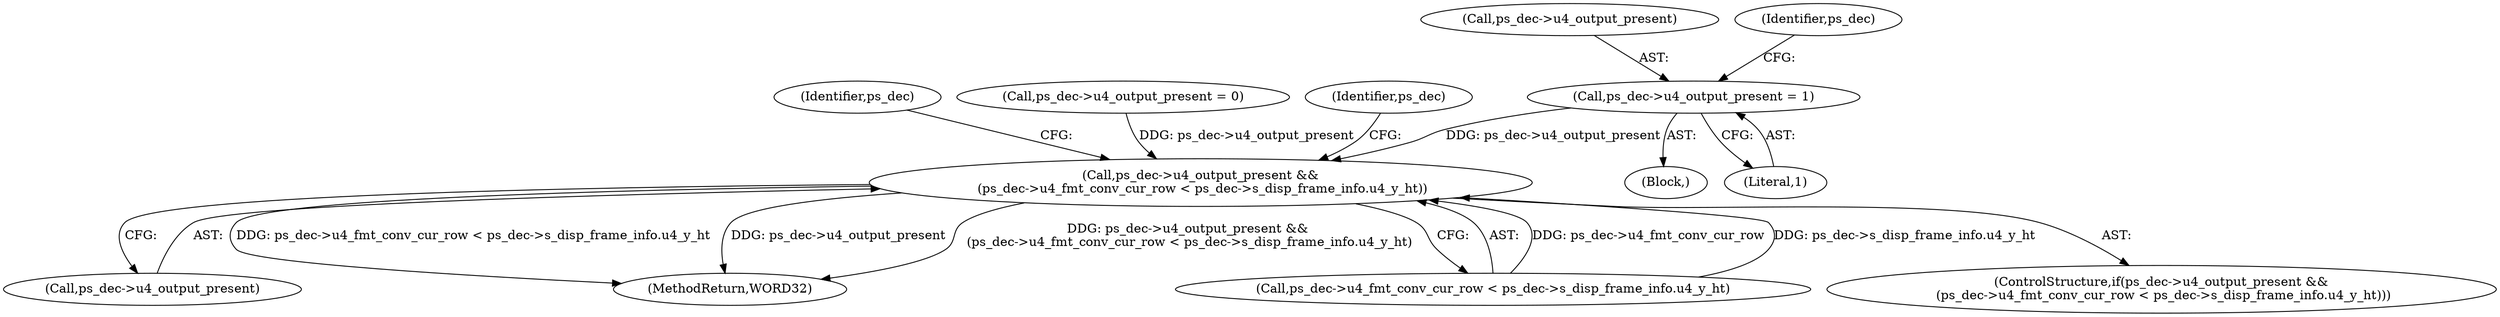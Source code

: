 digraph "0_Android_494561291a503840f385fbcd11d9bc5f4dc502b8@pointer" {
"1002041" [label="(Call,ps_dec->u4_output_present = 1)"];
"1002050" [label="(Call,ps_dec->u4_output_present &&\n (ps_dec->u4_fmt_conv_cur_row < ps_dec->s_disp_frame_info.u4_y_ht))"];
"1002042" [label="(Call,ps_dec->u4_output_present)"];
"1002050" [label="(Call,ps_dec->u4_output_present &&\n (ps_dec->u4_fmt_conv_cur_row < ps_dec->s_disp_frame_info.u4_y_ht))"];
"1002041" [label="(Call,ps_dec->u4_output_present = 1)"];
"1002035" [label="(Block,)"];
"1002047" [label="(Identifier,ps_dec)"];
"1002051" [label="(Call,ps_dec->u4_output_present)"];
"1002054" [label="(Call,ps_dec->u4_fmt_conv_cur_row < ps_dec->s_disp_frame_info.u4_y_ht)"];
"1002226" [label="(MethodReturn,WORD32)"];
"1002045" [label="(Literal,1)"];
"1002066" [label="(Identifier,ps_dec)"];
"1000347" [label="(Call,ps_dec->u4_output_present = 0)"];
"1002049" [label="(ControlStructure,if(ps_dec->u4_output_present &&\n (ps_dec->u4_fmt_conv_cur_row < ps_dec->s_disp_frame_info.u4_y_ht)))"];
"1002097" [label="(Identifier,ps_dec)"];
"1002041" -> "1002035"  [label="AST: "];
"1002041" -> "1002045"  [label="CFG: "];
"1002042" -> "1002041"  [label="AST: "];
"1002045" -> "1002041"  [label="AST: "];
"1002047" -> "1002041"  [label="CFG: "];
"1002041" -> "1002050"  [label="DDG: ps_dec->u4_output_present"];
"1002050" -> "1002049"  [label="AST: "];
"1002050" -> "1002051"  [label="CFG: "];
"1002050" -> "1002054"  [label="CFG: "];
"1002051" -> "1002050"  [label="AST: "];
"1002054" -> "1002050"  [label="AST: "];
"1002066" -> "1002050"  [label="CFG: "];
"1002097" -> "1002050"  [label="CFG: "];
"1002050" -> "1002226"  [label="DDG: ps_dec->u4_fmt_conv_cur_row < ps_dec->s_disp_frame_info.u4_y_ht"];
"1002050" -> "1002226"  [label="DDG: ps_dec->u4_output_present"];
"1002050" -> "1002226"  [label="DDG: ps_dec->u4_output_present &&\n (ps_dec->u4_fmt_conv_cur_row < ps_dec->s_disp_frame_info.u4_y_ht)"];
"1000347" -> "1002050"  [label="DDG: ps_dec->u4_output_present"];
"1002054" -> "1002050"  [label="DDG: ps_dec->u4_fmt_conv_cur_row"];
"1002054" -> "1002050"  [label="DDG: ps_dec->s_disp_frame_info.u4_y_ht"];
}
